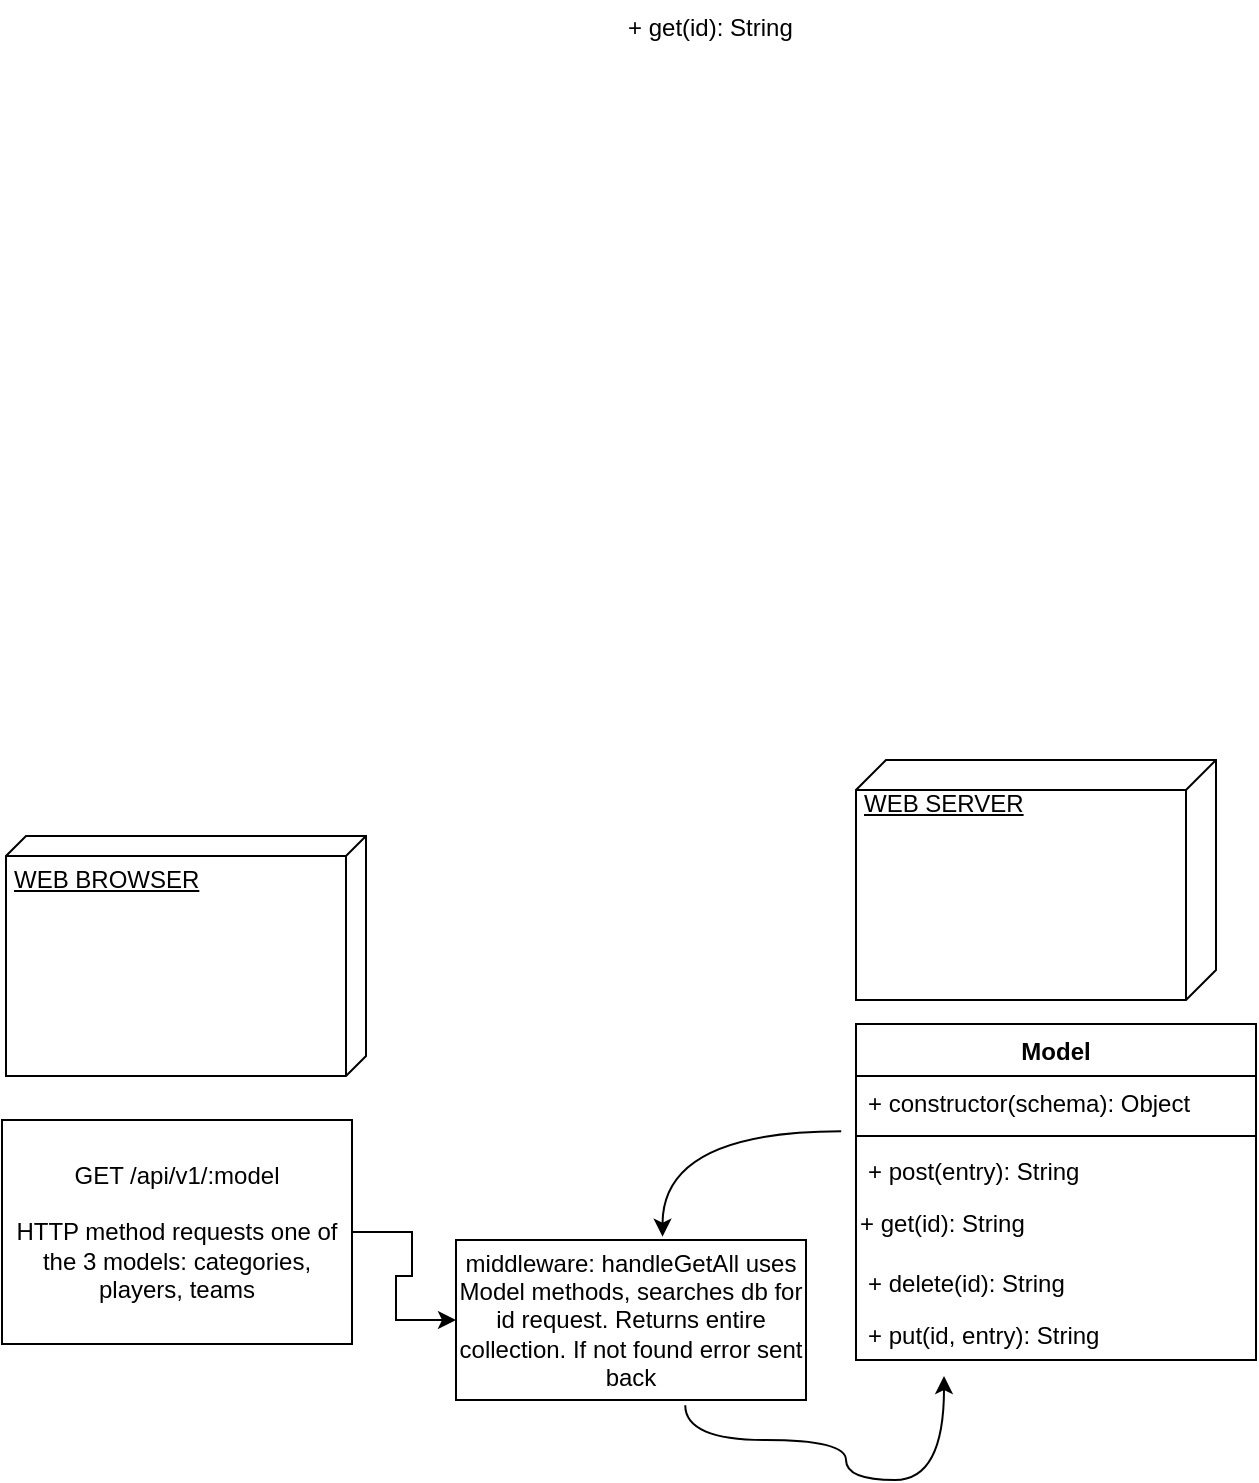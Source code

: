 <mxfile type="github" version="10.4.5"><diagram id="eBJ5CTk2ELUhEdggDO1T" name="Page-1"><mxGraphModel grid="1" dx="754" dy="1532" gridSize="10" guides="1" tooltips="1" connect="1" arrows="1" fold="1" page="1" pageScale="1" pageWidth="850" pageHeight="1100" math="0" shadow="0"><root><mxCell id="0"/><mxCell id="1" parent="0"/><mxCell id="mGiAZxmZ76sDqTT2wTvN-17" source="mGiAZxmZ76sDqTT2wTvN-1" value="" parent="1" style="rounded=0;orthogonalLoop=1;jettySize=auto;html=1;strokeColor=#000000;edgeStyle=entityRelationEdgeStyle;" target="mGiAZxmZ76sDqTT2wTvN-14" edge="1"><mxGeometry as="geometry" relative="1"/></mxCell><mxCell id="mGiAZxmZ76sDqTT2wTvN-1" value="&lt;span&gt;GET /api/v1/:model&lt;br&gt;&lt;/span&gt;&lt;br&gt;HTTP method requests one of the 3 models: categories, players, teams" parent="1" vertex="1" style="html=1;whiteSpace=wrap;"><mxGeometry as="geometry" height="112" width="175" x="63" y="-440"/></mxCell><mxCell id="mGiAZxmZ76sDqTT2wTvN-47" source="mGiAZxmZ76sDqTT2wTvN-14" value="" parent="1" style="edgeStyle=orthogonalEdgeStyle;curved=1;rounded=0;orthogonalLoop=1;jettySize=auto;html=1;strokeColor=#000000;entryX=0.22;entryY=1.308;entryDx=0;entryDy=0;entryPerimeter=0;exitX=0.655;exitY=1.033;exitDx=0;exitDy=0;exitPerimeter=0;" target="mGiAZxmZ76sDqTT2wTvN-37" edge="1"><mxGeometry as="geometry" relative="1"><Array as="points"><mxPoint x="405" y="-280"/><mxPoint x="485" y="-280"/><mxPoint x="485" y="-260"/><mxPoint x="534" y="-260"/></Array></mxGeometry></mxCell><mxCell id="mGiAZxmZ76sDqTT2wTvN-14" value="middleware: handleGetAll uses Model methods, searches db for id request. Returns entire collection. If not found error sent back" parent="1" vertex="1" style="html=1;whiteSpace=wrap;"><mxGeometry as="geometry" height="80" width="175" x="290" y="-380"/></mxCell><mxCell id="mGiAZxmZ76sDqTT2wTvN-35" source="mGiAZxmZ76sDqTT2wTvN-36" value="" parent="1" style="rounded=0;orthogonalLoop=1;jettySize=auto;html=1;strokeColor=#000000;exitX=-0.037;exitY=-0.243;exitDx=0;exitDy=0;exitPerimeter=0;edgeStyle=orthogonalEdgeStyle;curved=1;entryX=0.59;entryY=-0.021;entryDx=0;entryDy=0;entryPerimeter=0;" target="mGiAZxmZ76sDqTT2wTvN-14" edge="1"><mxGeometry as="geometry" relative="1"><mxPoint as="targetPoint" x="421" y="-254"/><Array as="points"><mxPoint x="393" y="-434"/></Array></mxGeometry></mxCell><mxCell id="mGiAZxmZ76sDqTT2wTvN-26" value="Model&#10;" parent="1" vertex="1" style="swimlane;fontStyle=1;align=center;verticalAlign=top;childLayout=stackLayout;horizontal=1;startSize=26;horizontalStack=0;resizeParent=1;resizeParentMax=0;resizeLast=0;collapsible=1;marginBottom=0;"><mxGeometry as="geometry" height="168" width="200" x="490" y="-488"/></mxCell><mxCell id="mGiAZxmZ76sDqTT2wTvN-27" value="+ constructor(schema): Object" parent="mGiAZxmZ76sDqTT2wTvN-26" vertex="1" style="text;strokeColor=none;fillColor=none;align=left;verticalAlign=top;spacingLeft=4;spacingRight=4;overflow=hidden;rotatable=0;points=[[0,0.5],[1,0.5]];portConstraint=eastwest;"><mxGeometry as="geometry" height="26" width="200" y="26"/></mxCell><mxCell id="mGiAZxmZ76sDqTT2wTvN-28" value="" parent="mGiAZxmZ76sDqTT2wTvN-26" vertex="1" style="line;strokeWidth=1;fillColor=none;align=left;verticalAlign=middle;spacingTop=-1;spacingLeft=3;spacingRight=3;rotatable=0;labelPosition=right;points=[];portConstraint=eastwest;"><mxGeometry as="geometry" height="8" width="200" y="52"/></mxCell><mxCell id="mGiAZxmZ76sDqTT2wTvN-36" value="+ post(entry): String" parent="mGiAZxmZ76sDqTT2wTvN-26" vertex="1" style="text;strokeColor=none;fillColor=none;align=left;verticalAlign=top;spacingLeft=4;spacingRight=4;overflow=hidden;rotatable=0;points=[[0,0.5],[1,0.5]];portConstraint=eastwest;"><mxGeometry as="geometry" height="26" width="200" y="60"/></mxCell><mxCell id="mGiAZxmZ76sDqTT2wTvN-44" value="+ get(id): String" parent="mGiAZxmZ76sDqTT2wTvN-26" vertex="1" style="text;html=1;"><mxGeometry as="geometry" height="30" width="200" y="86"/></mxCell><mxCell id="mGiAZxmZ76sDqTT2wTvN-38" value="+ delete(id): String" parent="mGiAZxmZ76sDqTT2wTvN-26" vertex="1" style="text;strokeColor=none;fillColor=none;align=left;verticalAlign=top;spacingLeft=4;spacingRight=4;overflow=hidden;rotatable=0;points=[[0,0.5],[1,0.5]];portConstraint=eastwest;"><mxGeometry as="geometry" height="26" width="200" y="116"/></mxCell><mxCell id="mGiAZxmZ76sDqTT2wTvN-37" value="+ put(id, entry): String" parent="mGiAZxmZ76sDqTT2wTvN-26" vertex="1" style="text;strokeColor=none;fillColor=none;align=left;verticalAlign=top;spacingLeft=4;spacingRight=4;overflow=hidden;rotatable=0;points=[[0,0.5],[1,0.5]];portConstraint=eastwest;"><mxGeometry as="geometry" height="26" width="200" y="142"/></mxCell><mxCell id="mGiAZxmZ76sDqTT2wTvN-43" value="WEB BROWSER&lt;br&gt;" parent="1" vertex="1" style="verticalAlign=top;align=left;spacingTop=8;spacingLeft=2;spacingRight=12;shape=cube;size=10;direction=south;fontStyle=4;html=1;"><mxGeometry as="geometry" height="120" width="180" x="65" y="-582"/></mxCell><mxCell id="mGiAZxmZ76sDqTT2wTvN-29" value="+ get(id): String" parent="1" vertex="1" style="text;strokeColor=none;fillColor=none;align=left;verticalAlign=top;spacingLeft=4;spacingRight=4;overflow=hidden;rotatable=0;points=[[0,0.5],[1,0.5]];portConstraint=eastwest;"><mxGeometry as="geometry" height="26" width="200" x="370" y="-1000"/></mxCell><mxCell id="mGiAZxmZ76sDqTT2wTvN-45" value="WEB SERVER&lt;br&gt;" parent="1" vertex="1" style="verticalAlign=top;align=left;spacingTop=8;spacingLeft=2;spacingRight=12;shape=cube;size=15;direction=south;fontStyle=4;html=1;"><mxGeometry as="geometry" height="120" width="180" x="490" y="-620"/></mxCell></root></mxGraphModel></diagram></mxfile>